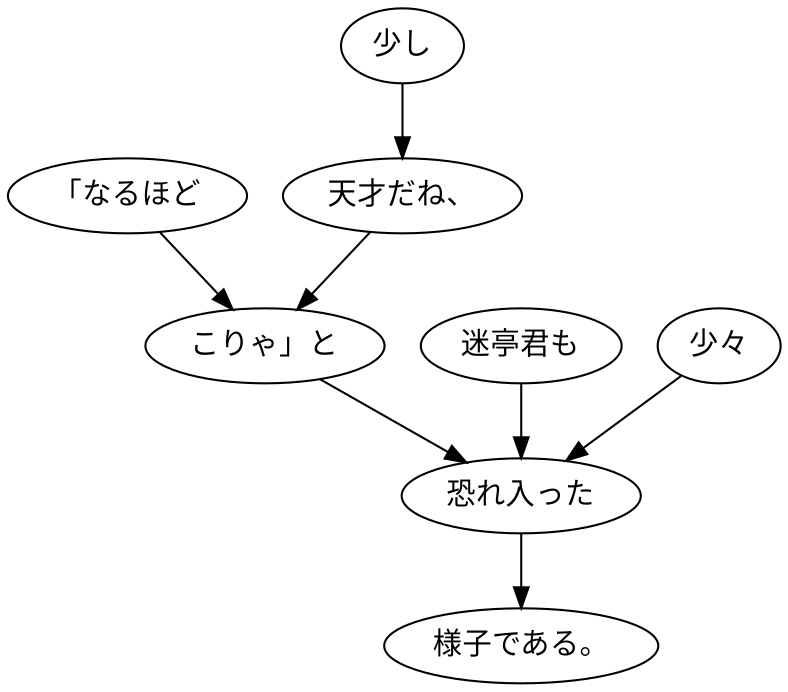 digraph graph7946 {
	node0 [label="「なるほど"];
	node1 [label="少し"];
	node2 [label="天才だね、"];
	node3 [label="こりゃ」と"];
	node4 [label="迷亭君も"];
	node5 [label="少々"];
	node6 [label="恐れ入った"];
	node7 [label="様子である。"];
	node0 -> node3;
	node1 -> node2;
	node2 -> node3;
	node3 -> node6;
	node4 -> node6;
	node5 -> node6;
	node6 -> node7;
}
